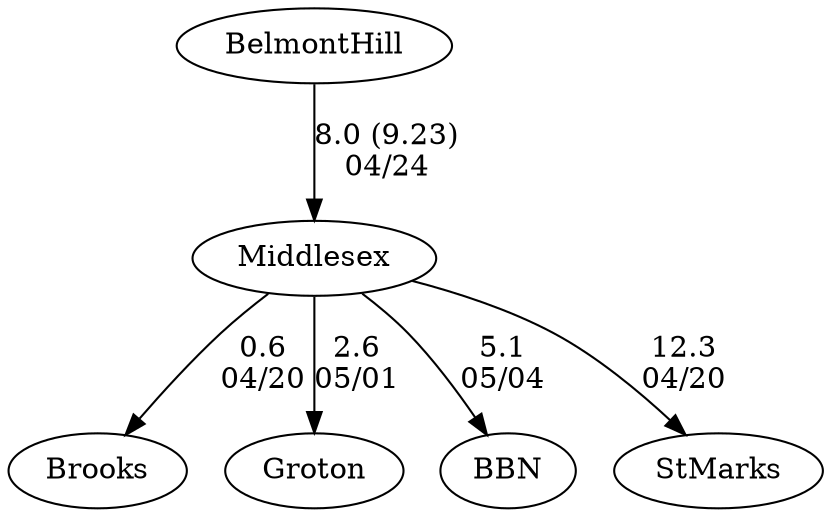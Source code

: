 digraph boys1foursMiddlesex {Brooks [URL="boys1foursMiddlesexBrooks.html"];BelmontHill [URL="boys1foursMiddlesexBelmontHill.html"];Groton [URL="boys1foursMiddlesexGroton.html"];BBN [URL="boys1foursMiddlesexBBN.html"];StMarks [URL="boys1foursMiddlesexStMarks.html"];Middlesex [URL="boys1foursMiddlesexMiddlesex.html"];Middlesex -> Groton[label="2.6
05/01", weight="98", tooltip="NEIRA Boys Fours,Groton vs. Middlesex			
Distance: 1500m Conditions: Great racing conditions for all races. Flat water, no wind and little current. Comments: Thank you to Groton for a great afternoon of racing. Well rowed by all crews!
None", URL="https://www.row2k.com/results/resultspage.cfm?UID=D6A6DD149CC032FE3C0A5DADE25EF871&cat=1", random="random"]; 
Middlesex -> Brooks[label="0.6
04/20", weight="100", tooltip="NEIRA Boys & Girls Fours,St. Marks, Brooks and Middlesex			
Distance: 1500m Conditions: Partly cloudy, with variable winds switching from cross-wind to cross-tail 8-12mph. Quite calm for 4th boat races, picked up during 1V and 2V races. Comments: Times for G3 weren't started until about 650m in, so we got margins only.
None", URL="https://www.row2k.com/results/resultspage.cfm?UID=1212EB177D795078E02FE5D2820D6C1B&cat=5", random="random"]; 
Middlesex -> StMarks[label="12.3
04/20", weight="88", tooltip="NEIRA Boys & Girls Fours,St. Marks, Brooks and Middlesex			
Distance: 1500m Conditions: Partly cloudy, with variable winds switching from cross-wind to cross-tail 8-12mph. Quite calm for 4th boat races, picked up during 1V and 2V races. Comments: Times for G3 weren't started until about 650m in, so we got margins only.
None", URL="https://www.row2k.com/results/resultspage.cfm?UID=1212EB177D795078E02FE5D2820D6C1B&cat=5", random="random"]; 
BelmontHill -> Middlesex[label="8.0 (9.23)
04/24", weight="92", tooltip="NEIRA Boys Fours,Belmont Hill, Middlesex, CRLS			
Distance: 1300 Conditions: Good water with swirling winds -- sometimes cross-head, sometimes cross-tail, sometimes straight cross, varying race-to-race. Comments: The 3V4 race was action-packed: MX caught an over-the-head, boat-stopping crab just over a minute into the race, while the 3-seat of the BHS crew had his oar pop out of his oarlock not once but twice during the race; these incidents caused stoppages of significant duration for both crews. An oarsman in the CRLS 1V4 tested positive for Covid prior to the race and the crew was thus unable to compete today.
Thanks to Middlesex and CRLS for a great day of racing on the Charles!
None", URL="https://www.row2k.com/results/resultspage.cfm?UID=95B6D80715F8274903E678063EA5058A&cat=1", random="random"]; 
Middlesex -> BBN[label="5.1
05/04", weight="95", tooltip="NEIRA Boys Fours,Middlesex vs. BB&N			
Distance: 1500m Conditions: Variable light headwind with flat water. Comments: Thank you BB&N for a good afternoon of racing!
None", URL="https://www.row2k.com/results/resultspage.cfm?UID=C38D2219403C5AD1A2866DA2111E888A&cat=1", random="random"]}